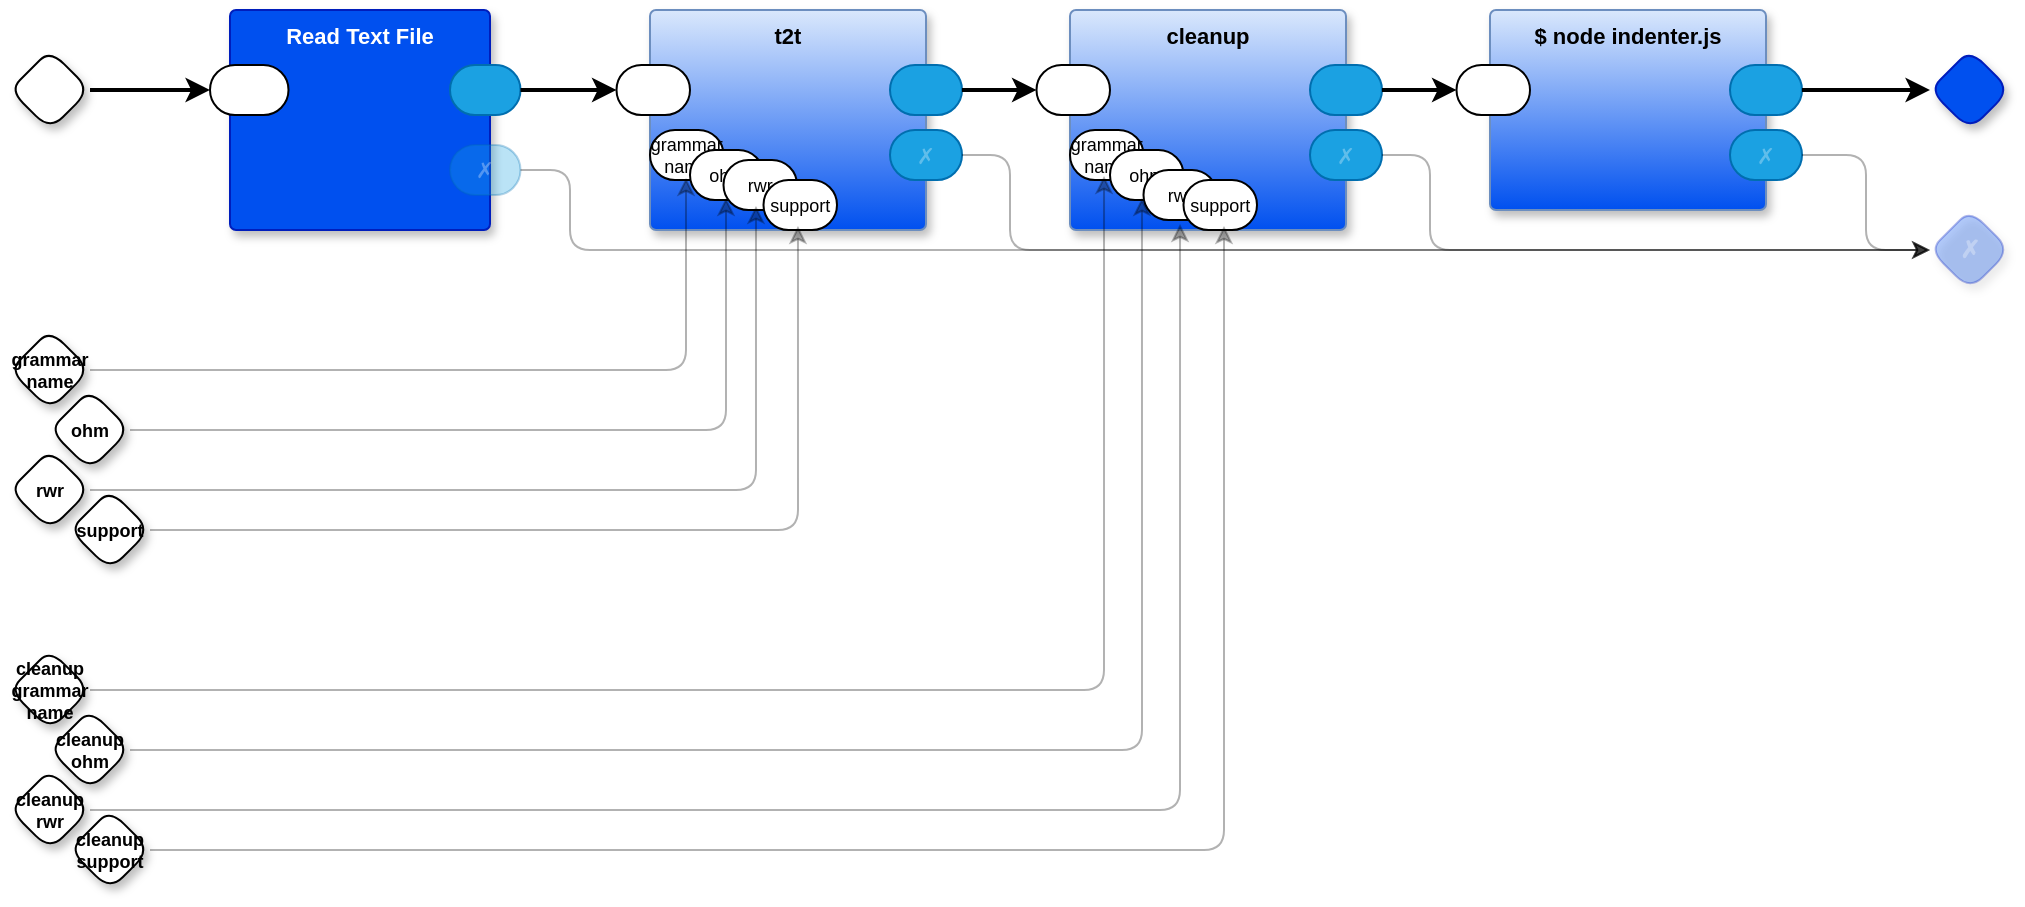 <mxfile version="24.4.0" type="device" pages="3">
  <diagram id="Rfz-nHKzfFXtIfp8jGCo" name="main">
    <mxGraphModel dx="1050" dy="465" grid="1" gridSize="10" guides="1" tooltips="1" connect="1" arrows="1" fold="1" page="1" pageScale="1" pageWidth="850" pageHeight="1100" math="0" shadow="0">
      <root>
        <mxCell id="0" />
        <mxCell id="1" parent="0" />
        <mxCell id="_-YTuwWALcvk040Sg-yM-1" value="t2t" style="rounded=1;whiteSpace=wrap;html=1;container=1;recursiveResize=0;verticalAlign=top;arcSize=6;fontStyle=1;autosize=0;points=[];absoluteArcSize=1;shadow=1;strokeColor=#6c8ebf;fillColor=#dae8fc;fontFamily=Helvetica;fontSize=11;gradientColor=#0050EF;fontColor=default;" parent="1" vertex="1">
          <mxGeometry x="340" y="120" width="138" height="110" as="geometry">
            <mxRectangle x="-98" y="-1230" width="99" height="26" as="alternateBounds" />
          </mxGeometry>
        </mxCell>
        <mxCell id="_-YTuwWALcvk040Sg-yM-2" value="" style="rounded=1;whiteSpace=wrap;html=1;sketch=0;points=[[0,0.5,0,0,0],[1,0.5,0,0,0]];arcSize=50;fontFamily=Helvetica;fontSize=11;fontColor=default;" parent="_-YTuwWALcvk040Sg-yM-1" vertex="1">
          <mxGeometry x="-16.75" y="27.5" width="36.75" height="25" as="geometry" />
        </mxCell>
        <mxCell id="_-YTuwWALcvk040Sg-yM-3" value="" style="rounded=1;whiteSpace=wrap;html=1;sketch=0;points=[[0,0.5,0,0,0],[1,0.5,0,0,0]];fillColor=#1ba1e2;fontColor=#ffffff;strokeColor=#006EAF;arcSize=50;fontFamily=Helvetica;fontSize=11;" parent="_-YTuwWALcvk040Sg-yM-1" vertex="1">
          <mxGeometry x="120" y="27.5" width="36" height="25" as="geometry" />
        </mxCell>
        <mxCell id="_-YTuwWALcvk040Sg-yM-4" value="✗" style="rounded=1;whiteSpace=wrap;html=1;sketch=0;points=[[0,0.5,0,0,0],[1,0.5,0,0,0]];fillColor=#1ba1e2;fontColor=#ffffff;strokeColor=#006EAF;arcSize=50;fontFamily=Helvetica;fontSize=11;textOpacity=30;" parent="_-YTuwWALcvk040Sg-yM-1" vertex="1">
          <mxGeometry x="120" y="60" width="36" height="25" as="geometry" />
        </mxCell>
        <mxCell id="VTmQtG-PegYEg4OVuffs-2" value="grammar&#xa;name" style="rounded=1;sketch=0;points=[[0,0.5,0,0,0],[1,0.5,0,0,0]];arcSize=50;fontFamily=Helvetica;fontSize=9;fontColor=default;" vertex="1" parent="_-YTuwWALcvk040Sg-yM-1">
          <mxGeometry y="60" width="36.75" height="25" as="geometry" />
        </mxCell>
        <mxCell id="LCIWxbHtnL4AgZjA0z7f-9" value="ohm" style="rounded=1;sketch=0;points=[[0,0.5,0,0,0],[1,0.5,0,0,0]];arcSize=50;fontFamily=Helvetica;fontSize=9;fontColor=default;" vertex="1" parent="_-YTuwWALcvk040Sg-yM-1">
          <mxGeometry x="20" y="70" width="36.75" height="25" as="geometry" />
        </mxCell>
        <mxCell id="LCIWxbHtnL4AgZjA0z7f-10" value="rwr" style="rounded=1;sketch=0;points=[[0,0.5,0,0,0],[1,0.5,0,0,0]];arcSize=50;fontFamily=Helvetica;fontSize=9;fontColor=default;" vertex="1" parent="_-YTuwWALcvk040Sg-yM-1">
          <mxGeometry x="36.75" y="75" width="36.75" height="25" as="geometry" />
        </mxCell>
        <mxCell id="VTmQtG-PegYEg4OVuffs-1" value="support" style="rounded=1;sketch=0;points=[[0,0.5,0,0,0],[1,0.5,0,0,0]];arcSize=50;fontFamily=Helvetica;fontSize=9;fontColor=default;" vertex="1" parent="_-YTuwWALcvk040Sg-yM-1">
          <mxGeometry x="56.75" y="85" width="36.75" height="25" as="geometry" />
        </mxCell>
        <mxCell id="_-YTuwWALcvk040Sg-yM-5" value="" style="rhombus;whiteSpace=wrap;html=1;rounded=1;fontStyle=1;glass=0;sketch=0;fontSize=12;points=[[0,0.5,0,0,0],[0.5,0,0,0,0],[0.5,1,0,0,0],[1,0.5,0,0,0]];shadow=1;fontFamily=Helvetica;fontColor=default;" parent="1" vertex="1">
          <mxGeometry x="20" y="140" width="40" height="40" as="geometry" />
        </mxCell>
        <mxCell id="_-YTuwWALcvk040Sg-yM-6" value="" style="rhombus;whiteSpace=wrap;html=1;rounded=1;fontStyle=1;glass=0;sketch=0;fontSize=12;points=[[0,0.5,0,0,0],[0.5,0,0,0,0],[0.5,1,0,0,0],[1,0.5,0,0,0]];shadow=1;fillColor=#0050ef;fontColor=#ffffff;strokeColor=#001DBC;fontFamily=Helvetica;" parent="1" vertex="1">
          <mxGeometry x="980" y="140" width="40" height="40" as="geometry" />
        </mxCell>
        <mxCell id="_-YTuwWALcvk040Sg-yM-7" value="✗" style="rhombus;whiteSpace=wrap;html=1;rounded=1;fillColor=#0050ef;fontColor=#ffffff;strokeColor=#001DBC;fontStyle=1;glass=0;sketch=0;fontSize=12;points=[[0,0.5,0,0,0],[0.5,0,0,0,0],[0.5,1,0,0,0],[1,0.5,0,0,0]];shadow=1;opacity=30;textOpacity=30;" parent="1" vertex="1">
          <mxGeometry x="980" y="220" width="40" height="40" as="geometry" />
        </mxCell>
        <mxCell id="_-YTuwWALcvk040Sg-yM-9" style="edgeStyle=orthogonalEdgeStyle;rounded=1;orthogonalLoop=1;jettySize=auto;html=1;exitX=1;exitY=0.5;exitDx=0;exitDy=0;exitPerimeter=0;entryX=0;entryY=0.5;entryDx=0;entryDy=0;entryPerimeter=0;curved=0;opacity=30;" parent="1" source="_-YTuwWALcvk040Sg-yM-4" target="_-YTuwWALcvk040Sg-yM-7" edge="1">
          <mxGeometry relative="1" as="geometry">
            <Array as="points">
              <mxPoint x="520" y="193" />
              <mxPoint x="520" y="240" />
              <mxPoint x="770" y="240" />
            </Array>
          </mxGeometry>
        </mxCell>
        <mxCell id="VGZLOjveox1qzQNJpgzl-1" value="Read Text File" style="rounded=1;whiteSpace=wrap;html=1;sketch=0;container=1;recursiveResize=0;verticalAlign=top;arcSize=6;fontStyle=1;autosize=0;points=[];absoluteArcSize=1;shadow=1;strokeColor=#001DBC;fillColor=#0050ef;fontColor=#ffffff;fontFamily=Helvetica;fontSize=11;" parent="1" vertex="1">
          <mxGeometry x="130" y="120" width="130" height="110" as="geometry">
            <mxRectangle x="-98" y="-1230" width="99" height="26" as="alternateBounds" />
          </mxGeometry>
        </mxCell>
        <mxCell id="VGZLOjveox1qzQNJpgzl-2" value="" style="rounded=1;whiteSpace=wrap;html=1;sketch=0;points=[[0,0.5,0,0,0],[1,0.5,0,0,0]];arcSize=50;fontFamily=Helvetica;fontSize=11;fontColor=default;" parent="VGZLOjveox1qzQNJpgzl-1" vertex="1">
          <mxGeometry x="-10" y="27.5" width="39.25" height="25" as="geometry" />
        </mxCell>
        <mxCell id="VGZLOjveox1qzQNJpgzl-3" value="" style="rounded=1;whiteSpace=wrap;html=1;sketch=0;points=[[0,0.5,0,0,0],[1,0.5,0,0,0]];fillColor=#1ba1e2;fontColor=#ffffff;strokeColor=#006EAF;arcSize=50;fontFamily=Helvetica;fontSize=11;" parent="VGZLOjveox1qzQNJpgzl-1" vertex="1">
          <mxGeometry x="110" y="27.5" width="35.25" height="25" as="geometry" />
        </mxCell>
        <mxCell id="VGZLOjveox1qzQNJpgzl-4" value="✗" style="rounded=1;whiteSpace=wrap;html=1;sketch=0;points=[[0,0.5,0,0,0],[1,0.5,0,0,0]];fillColor=#1ba1e2;fontColor=#ffffff;strokeColor=#006EAF;arcSize=50;fontFamily=Helvetica;fontSize=11;textOpacity=30;opacity=30;" parent="VGZLOjveox1qzQNJpgzl-1" vertex="1">
          <mxGeometry x="110" y="67.5" width="35.25" height="25" as="geometry" />
        </mxCell>
        <mxCell id="VGZLOjveox1qzQNJpgzl-5" style="edgeStyle=orthogonalEdgeStyle;rounded=0;orthogonalLoop=1;jettySize=auto;html=1;exitX=1;exitY=0.5;exitDx=0;exitDy=0;exitPerimeter=0;entryX=0;entryY=0.5;entryDx=0;entryDy=0;entryPerimeter=0;strokeWidth=2;" parent="1" source="_-YTuwWALcvk040Sg-yM-5" target="VGZLOjveox1qzQNJpgzl-2" edge="1">
          <mxGeometry relative="1" as="geometry" />
        </mxCell>
        <mxCell id="VGZLOjveox1qzQNJpgzl-6" style="edgeStyle=orthogonalEdgeStyle;rounded=0;orthogonalLoop=1;jettySize=auto;html=1;exitX=1;exitY=0.5;exitDx=0;exitDy=0;exitPerimeter=0;strokeWidth=2;" parent="1" source="VGZLOjveox1qzQNJpgzl-3" target="_-YTuwWALcvk040Sg-yM-2" edge="1">
          <mxGeometry relative="1" as="geometry" />
        </mxCell>
        <mxCell id="VGZLOjveox1qzQNJpgzl-7" style="edgeStyle=orthogonalEdgeStyle;rounded=1;orthogonalLoop=1;jettySize=auto;html=1;exitX=1;exitY=0.5;exitDx=0;exitDy=0;exitPerimeter=0;entryX=0;entryY=0.5;entryDx=0;entryDy=0;entryPerimeter=0;curved=0;opacity=30;" parent="1" source="VGZLOjveox1qzQNJpgzl-4" target="_-YTuwWALcvk040Sg-yM-7" edge="1">
          <mxGeometry relative="1" as="geometry">
            <Array as="points">
              <mxPoint x="300" y="200" />
              <mxPoint x="300" y="240" />
            </Array>
          </mxGeometry>
        </mxCell>
        <mxCell id="CZ-6qLe8DsOaRnYPHkps-1" value="cleanup" style="rounded=1;whiteSpace=wrap;html=1;container=1;recursiveResize=0;verticalAlign=top;arcSize=6;fontStyle=1;autosize=0;points=[];absoluteArcSize=1;shadow=1;strokeColor=#6c8ebf;fillColor=#dae8fc;fontFamily=Helvetica;fontSize=11;gradientColor=#0050EF;fontColor=default;" vertex="1" parent="1">
          <mxGeometry x="550" y="120" width="138" height="110" as="geometry">
            <mxRectangle x="-98" y="-1230" width="99" height="26" as="alternateBounds" />
          </mxGeometry>
        </mxCell>
        <mxCell id="CZ-6qLe8DsOaRnYPHkps-2" value="" style="rounded=1;whiteSpace=wrap;html=1;sketch=0;points=[[0,0.5,0,0,0],[1,0.5,0,0,0]];arcSize=50;fontFamily=Helvetica;fontSize=11;fontColor=default;" vertex="1" parent="CZ-6qLe8DsOaRnYPHkps-1">
          <mxGeometry x="-16.75" y="27.5" width="36.75" height="25" as="geometry" />
        </mxCell>
        <mxCell id="CZ-6qLe8DsOaRnYPHkps-3" value="" style="rounded=1;whiteSpace=wrap;html=1;sketch=0;points=[[0,0.5,0,0,0],[1,0.5,0,0,0]];fillColor=#1ba1e2;fontColor=#ffffff;strokeColor=#006EAF;arcSize=50;fontFamily=Helvetica;fontSize=11;" vertex="1" parent="CZ-6qLe8DsOaRnYPHkps-1">
          <mxGeometry x="120" y="27.5" width="36" height="25" as="geometry" />
        </mxCell>
        <mxCell id="CZ-6qLe8DsOaRnYPHkps-4" value="✗" style="rounded=1;whiteSpace=wrap;html=1;sketch=0;points=[[0,0.5,0,0,0],[1,0.5,0,0,0]];fillColor=#1ba1e2;fontColor=#ffffff;strokeColor=#006EAF;arcSize=50;fontFamily=Helvetica;fontSize=11;textOpacity=30;" vertex="1" parent="CZ-6qLe8DsOaRnYPHkps-1">
          <mxGeometry x="120" y="60" width="36" height="25" as="geometry" />
        </mxCell>
        <mxCell id="LCIWxbHtnL4AgZjA0z7f-11" value="grammar&#xa;name" style="rounded=1;sketch=0;points=[[0,0.5,0,0,0],[1,0.5,0,0,0]];arcSize=50;fontFamily=Helvetica;fontSize=9;fontColor=default;" vertex="1" parent="CZ-6qLe8DsOaRnYPHkps-1">
          <mxGeometry y="60" width="36.75" height="25" as="geometry" />
        </mxCell>
        <mxCell id="LCIWxbHtnL4AgZjA0z7f-12" value="ohm" style="rounded=1;sketch=0;points=[[0,0.5,0,0,0],[1,0.5,0,0,0]];arcSize=50;fontFamily=Helvetica;fontSize=9;fontColor=default;" vertex="1" parent="CZ-6qLe8DsOaRnYPHkps-1">
          <mxGeometry x="20" y="70" width="36.75" height="25" as="geometry" />
        </mxCell>
        <mxCell id="VTmQtG-PegYEg4OVuffs-7" value="rwr" style="rounded=1;sketch=0;points=[[0,0.5,0,0,0],[1,0.5,0,0,0]];arcSize=50;fontFamily=Helvetica;fontSize=9;fontColor=default;" vertex="1" parent="CZ-6qLe8DsOaRnYPHkps-1">
          <mxGeometry x="36.75" y="80" width="36.75" height="25" as="geometry" />
        </mxCell>
        <mxCell id="VTmQtG-PegYEg4OVuffs-8" value="support" style="rounded=1;sketch=0;points=[[0,0.5,0,0,0],[1,0.5,0,0,0]];arcSize=50;fontFamily=Helvetica;fontSize=9;fontColor=default;" vertex="1" parent="CZ-6qLe8DsOaRnYPHkps-1">
          <mxGeometry x="56.75" y="85" width="36.75" height="25" as="geometry" />
        </mxCell>
        <mxCell id="CZ-6qLe8DsOaRnYPHkps-5" style="edgeStyle=orthogonalEdgeStyle;rounded=1;orthogonalLoop=1;jettySize=auto;html=1;exitX=1;exitY=0.5;exitDx=0;exitDy=0;exitPerimeter=0;entryX=0;entryY=0.5;entryDx=0;entryDy=0;entryPerimeter=0;curved=0;opacity=30;" edge="1" parent="1" source="CZ-6qLe8DsOaRnYPHkps-4" target="_-YTuwWALcvk040Sg-yM-7">
          <mxGeometry relative="1" as="geometry">
            <Array as="points">
              <mxPoint x="730" y="193" />
              <mxPoint x="730" y="240" />
            </Array>
          </mxGeometry>
        </mxCell>
        <mxCell id="CZ-6qLe8DsOaRnYPHkps-7" style="edgeStyle=orthogonalEdgeStyle;rounded=0;orthogonalLoop=1;jettySize=auto;html=1;exitX=1;exitY=0.5;exitDx=0;exitDy=0;exitPerimeter=0;strokeWidth=2;" edge="1" parent="1" source="_-YTuwWALcvk040Sg-yM-3" target="CZ-6qLe8DsOaRnYPHkps-2">
          <mxGeometry relative="1" as="geometry" />
        </mxCell>
        <mxCell id="LCIWxbHtnL4AgZjA0z7f-1" value="$ node indenter.js" style="rounded=1;whiteSpace=wrap;html=1;container=1;recursiveResize=0;verticalAlign=top;arcSize=6;fontStyle=1;autosize=0;points=[];absoluteArcSize=1;shadow=1;strokeColor=#6c8ebf;fillColor=#dae8fc;fontFamily=Helvetica;fontSize=11;gradientColor=#0050EF;fontColor=default;" vertex="1" parent="1">
          <mxGeometry x="760" y="120" width="138" height="100" as="geometry">
            <mxRectangle x="-98" y="-1230" width="99" height="26" as="alternateBounds" />
          </mxGeometry>
        </mxCell>
        <mxCell id="LCIWxbHtnL4AgZjA0z7f-2" value="" style="rounded=1;whiteSpace=wrap;html=1;sketch=0;points=[[0,0.5,0,0,0],[1,0.5,0,0,0]];arcSize=50;fontFamily=Helvetica;fontSize=11;fontColor=default;" vertex="1" parent="LCIWxbHtnL4AgZjA0z7f-1">
          <mxGeometry x="-16.75" y="27.5" width="36.75" height="25" as="geometry" />
        </mxCell>
        <mxCell id="LCIWxbHtnL4AgZjA0z7f-3" value="" style="rounded=1;whiteSpace=wrap;html=1;sketch=0;points=[[0,0.5,0,0,0],[1,0.5,0,0,0]];fillColor=#1ba1e2;fontColor=#ffffff;strokeColor=#006EAF;arcSize=50;fontFamily=Helvetica;fontSize=11;" vertex="1" parent="LCIWxbHtnL4AgZjA0z7f-1">
          <mxGeometry x="120" y="27.5" width="36" height="25" as="geometry" />
        </mxCell>
        <mxCell id="LCIWxbHtnL4AgZjA0z7f-4" value="✗" style="rounded=1;whiteSpace=wrap;html=1;sketch=0;points=[[0,0.5,0,0,0],[1,0.5,0,0,0]];fillColor=#1ba1e2;fontColor=#ffffff;strokeColor=#006EAF;arcSize=50;fontFamily=Helvetica;fontSize=11;textOpacity=30;" vertex="1" parent="LCIWxbHtnL4AgZjA0z7f-1">
          <mxGeometry x="120" y="60" width="36" height="25" as="geometry" />
        </mxCell>
        <mxCell id="LCIWxbHtnL4AgZjA0z7f-6" style="edgeStyle=orthogonalEdgeStyle;rounded=0;orthogonalLoop=1;jettySize=auto;html=1;exitX=1;exitY=0.5;exitDx=0;exitDy=0;exitPerimeter=0;strokeWidth=2;" edge="1" parent="1" source="LCIWxbHtnL4AgZjA0z7f-3" target="_-YTuwWALcvk040Sg-yM-6">
          <mxGeometry relative="1" as="geometry" />
        </mxCell>
        <mxCell id="LCIWxbHtnL4AgZjA0z7f-7" style="edgeStyle=orthogonalEdgeStyle;rounded=1;orthogonalLoop=1;jettySize=auto;html=1;entryX=0;entryY=0.5;entryDx=0;entryDy=0;entryPerimeter=0;curved=0;opacity=30;" edge="1" parent="1" source="LCIWxbHtnL4AgZjA0z7f-4" target="_-YTuwWALcvk040Sg-yM-7">
          <mxGeometry relative="1" as="geometry" />
        </mxCell>
        <mxCell id="LCIWxbHtnL4AgZjA0z7f-8" style="edgeStyle=orthogonalEdgeStyle;rounded=0;orthogonalLoop=1;jettySize=auto;html=1;exitX=1;exitY=0.5;exitDx=0;exitDy=0;exitPerimeter=0;entryX=0;entryY=0.5;entryDx=0;entryDy=0;entryPerimeter=0;strokeWidth=2;" edge="1" parent="1" source="CZ-6qLe8DsOaRnYPHkps-3" target="LCIWxbHtnL4AgZjA0z7f-2">
          <mxGeometry relative="1" as="geometry" />
        </mxCell>
        <mxCell id="LCIWxbHtnL4AgZjA0z7f-13" value="grammar&#xa;name" style="rhombus;rounded=1;fontStyle=1;glass=0;sketch=0;fontSize=9;points=[[0,0.5,0,0,0],[0.5,0,0,0,0],[0.5,1,0,0,0],[1,0.5,0,0,0]];shadow=1;fontFamily=Helvetica;fontColor=default;" vertex="1" parent="1">
          <mxGeometry x="20" y="280" width="40" height="40" as="geometry" />
        </mxCell>
        <mxCell id="LCIWxbHtnL4AgZjA0z7f-14" value="ohm" style="rhombus;rounded=1;fontStyle=1;glass=0;sketch=0;fontSize=9;points=[[0,0.5,0,0,0],[0.5,0,0,0,0],[0.5,1,0,0,0],[1,0.5,0,0,0]];shadow=1;fontFamily=Helvetica;fontColor=default;" vertex="1" parent="1">
          <mxGeometry x="40" y="310" width="40" height="40" as="geometry" />
        </mxCell>
        <mxCell id="LCIWxbHtnL4AgZjA0z7f-17" style="edgeStyle=orthogonalEdgeStyle;rounded=1;orthogonalLoop=1;jettySize=auto;html=1;exitX=1;exitY=0.5;exitDx=0;exitDy=0;exitPerimeter=0;entryX=0.49;entryY=0.96;entryDx=0;entryDy=0;entryPerimeter=0;curved=0;opacity=30;" edge="1" parent="1" source="LCIWxbHtnL4AgZjA0z7f-13" target="VTmQtG-PegYEg4OVuffs-2">
          <mxGeometry relative="1" as="geometry" />
        </mxCell>
        <mxCell id="LCIWxbHtnL4AgZjA0z7f-18" style="edgeStyle=orthogonalEdgeStyle;rounded=1;orthogonalLoop=1;jettySize=auto;html=1;exitX=1;exitY=0.5;exitDx=0;exitDy=0;exitPerimeter=0;entryX=0.49;entryY=0.96;entryDx=0;entryDy=0;entryPerimeter=0;curved=0;opacity=30;" edge="1" parent="1" source="LCIWxbHtnL4AgZjA0z7f-14" target="LCIWxbHtnL4AgZjA0z7f-9">
          <mxGeometry relative="1" as="geometry" />
        </mxCell>
        <mxCell id="VTmQtG-PegYEg4OVuffs-3" value="rwr" style="rhombus;rounded=1;fontStyle=1;glass=0;sketch=0;fontSize=9;points=[[0,0.5,0,0,0],[0.5,0,0,0,0],[0.5,1,0,0,0],[1,0.5,0,0,0]];shadow=1;fontFamily=Helvetica;fontColor=default;" vertex="1" parent="1">
          <mxGeometry x="20" y="340" width="40" height="40" as="geometry" />
        </mxCell>
        <mxCell id="VTmQtG-PegYEg4OVuffs-4" value="support" style="rhombus;rounded=1;fontStyle=1;glass=0;sketch=0;fontSize=9;points=[[0,0.5,0,0,0],[0.5,0,0,0,0],[0.5,1,0,0,0],[1,0.5,0,0,0]];shadow=1;fontFamily=Helvetica;fontColor=default;" vertex="1" parent="1">
          <mxGeometry x="50" y="360" width="40" height="40" as="geometry" />
        </mxCell>
        <mxCell id="VTmQtG-PegYEg4OVuffs-5" style="edgeStyle=orthogonalEdgeStyle;rounded=1;orthogonalLoop=1;jettySize=auto;html=1;exitX=1;exitY=0.5;exitDx=0;exitDy=0;exitPerimeter=0;entryX=0.442;entryY=0.92;entryDx=0;entryDy=0;entryPerimeter=0;curved=0;opacity=30;" edge="1" parent="1" source="VTmQtG-PegYEg4OVuffs-3" target="LCIWxbHtnL4AgZjA0z7f-10">
          <mxGeometry relative="1" as="geometry" />
        </mxCell>
        <mxCell id="VTmQtG-PegYEg4OVuffs-6" style="edgeStyle=orthogonalEdgeStyle;rounded=1;orthogonalLoop=1;jettySize=auto;html=1;exitX=1;exitY=0.5;exitDx=0;exitDy=0;exitPerimeter=0;entryX=0.469;entryY=0.92;entryDx=0;entryDy=0;entryPerimeter=0;curved=0;opacity=30;" edge="1" parent="1" source="VTmQtG-PegYEg4OVuffs-4" target="VTmQtG-PegYEg4OVuffs-1">
          <mxGeometry relative="1" as="geometry" />
        </mxCell>
        <mxCell id="VTmQtG-PegYEg4OVuffs-9" value="cleanup&#xa;grammar&#xa;name" style="rhombus;rounded=1;fontStyle=1;glass=0;sketch=0;fontSize=9;points=[[0,0.5,0,0,0],[0.5,0,0,0,0],[0.5,1,0,0,0],[1,0.5,0,0,0]];shadow=1;fontFamily=Helvetica;fontColor=default;" vertex="1" parent="1">
          <mxGeometry x="20" y="440" width="40" height="40" as="geometry" />
        </mxCell>
        <mxCell id="VTmQtG-PegYEg4OVuffs-10" value="cleanup&#xa;ohm" style="rhombus;rounded=1;fontStyle=1;glass=0;sketch=0;fontSize=9;points=[[0,0.5,0,0,0],[0.5,0,0,0,0],[0.5,1,0,0,0],[1,0.5,0,0,0]];shadow=1;fontFamily=Helvetica;fontColor=default;" vertex="1" parent="1">
          <mxGeometry x="40" y="470" width="40" height="40" as="geometry" />
        </mxCell>
        <mxCell id="VTmQtG-PegYEg4OVuffs-11" value="cleanup&#xa;rwr" style="rhombus;rounded=1;fontStyle=1;glass=0;sketch=0;fontSize=9;points=[[0,0.5,0,0,0],[0.5,0,0,0,0],[0.5,1,0,0,0],[1,0.5,0,0,0]];shadow=1;fontFamily=Helvetica;fontColor=default;" vertex="1" parent="1">
          <mxGeometry x="20" y="500" width="40" height="40" as="geometry" />
        </mxCell>
        <mxCell id="VTmQtG-PegYEg4OVuffs-12" value="cleanup&#xa;support" style="rhombus;rounded=1;fontStyle=1;glass=0;sketch=0;fontSize=9;points=[[0,0.5,0,0,0],[0.5,0,0,0,0],[0.5,1,0,0,0],[1,0.5,0,0,0]];shadow=1;fontFamily=Helvetica;fontColor=default;" vertex="1" parent="1">
          <mxGeometry x="50" y="520" width="40" height="40" as="geometry" />
        </mxCell>
        <mxCell id="VTmQtG-PegYEg4OVuffs-13" style="edgeStyle=orthogonalEdgeStyle;rounded=1;orthogonalLoop=1;jettySize=auto;html=1;exitX=1;exitY=0.5;exitDx=0;exitDy=0;exitPerimeter=0;entryX=0.463;entryY=0.92;entryDx=0;entryDy=0;entryPerimeter=0;curved=0;opacity=30;" edge="1" parent="1" source="VTmQtG-PegYEg4OVuffs-9" target="LCIWxbHtnL4AgZjA0z7f-11">
          <mxGeometry relative="1" as="geometry" />
        </mxCell>
        <mxCell id="VTmQtG-PegYEg4OVuffs-14" style="edgeStyle=orthogonalEdgeStyle;curved=0;rounded=1;orthogonalLoop=1;jettySize=auto;html=1;exitX=1;exitY=0.5;exitDx=0;exitDy=0;exitPerimeter=0;entryX=0.435;entryY=0.96;entryDx=0;entryDy=0;entryPerimeter=0;opacity=30;strokeColor=default;align=center;verticalAlign=middle;fontFamily=Helvetica;fontSize=11;fontColor=default;labelBackgroundColor=default;endArrow=classic;" edge="1" parent="1" source="VTmQtG-PegYEg4OVuffs-10" target="LCIWxbHtnL4AgZjA0z7f-12">
          <mxGeometry relative="1" as="geometry" />
        </mxCell>
        <mxCell id="VTmQtG-PegYEg4OVuffs-15" style="edgeStyle=orthogonalEdgeStyle;curved=0;rounded=1;orthogonalLoop=1;jettySize=auto;html=1;exitX=1;exitY=0.5;exitDx=0;exitDy=0;exitPerimeter=0;entryX=0.497;entryY=1.08;entryDx=0;entryDy=0;entryPerimeter=0;opacity=30;strokeColor=default;align=center;verticalAlign=middle;fontFamily=Helvetica;fontSize=11;fontColor=default;labelBackgroundColor=default;endArrow=classic;" edge="1" parent="1" source="VTmQtG-PegYEg4OVuffs-11" target="VTmQtG-PegYEg4OVuffs-7">
          <mxGeometry relative="1" as="geometry" />
        </mxCell>
        <mxCell id="VTmQtG-PegYEg4OVuffs-16" style="edgeStyle=orthogonalEdgeStyle;curved=0;rounded=1;orthogonalLoop=1;jettySize=auto;html=1;exitX=1;exitY=0.5;exitDx=0;exitDy=0;exitPerimeter=0;entryX=0.551;entryY=0.92;entryDx=0;entryDy=0;entryPerimeter=0;opacity=30;strokeColor=default;align=center;verticalAlign=middle;fontFamily=Helvetica;fontSize=11;fontColor=default;labelBackgroundColor=default;endArrow=classic;" edge="1" parent="1" source="VTmQtG-PegYEg4OVuffs-12" target="VTmQtG-PegYEg4OVuffs-8">
          <mxGeometry relative="1" as="geometry" />
        </mxCell>
      </root>
    </mxGraphModel>
  </diagram>
  <diagram name="t2t" id="IVkmqNRIPyn7o2C7Jiq4">
    <mxGraphModel dx="1050" dy="465" grid="1" gridSize="10" guides="1" tooltips="1" connect="1" arrows="1" fold="1" page="1" pageScale="1" pageWidth="850" pageHeight="1100" math="0" shadow="0">
      <root>
        <mxCell id="0" />
        <mxCell id="1" parent="0" />
        <mxCell id="CzOqulaSszRgKVcybotP-1" value="Transpile" style="rounded=1;whiteSpace=wrap;sketch=0;container=1;recursiveResize=0;verticalAlign=top;arcSize=6;fontStyle=1;autosize=0;points=[];absoluteArcSize=1;shadow=1;strokeColor=#001DBC;fillColor=#0050ef;fontColor=#ffffff;fontFamily=Helvetica;fontSize=11;" parent="1" vertex="1">
          <mxGeometry x="490" y="50" width="130" height="210" as="geometry">
            <mxRectangle x="-98" y="-1230" width="99" height="26" as="alternateBounds" />
          </mxGeometry>
        </mxCell>
        <mxCell id="CzOqulaSszRgKVcybotP-2" value="ohmfn" style="rounded=1;whiteSpace=wrap;sketch=0;points=[[0,0.5,0,0,0],[1,0.5,0,0,0]];arcSize=50;fontFamily=Helvetica;fontSize=11;fontColor=default;fontStyle=0" parent="CzOqulaSszRgKVcybotP-1" vertex="1">
          <mxGeometry x="-17" y="57.5" width="66" height="25" as="geometry" />
        </mxCell>
        <mxCell id="CzOqulaSszRgKVcybotP-3" value="" style="rounded=1;whiteSpace=wrap;sketch=0;points=[[0,0.5,0,0,0],[1,0.5,0,0,0]];fillColor=#1ba1e2;fontColor=#ffffff;strokeColor=#006EAF;arcSize=50;fontFamily=Helvetica;fontSize=11;" parent="CzOqulaSszRgKVcybotP-1" vertex="1">
          <mxGeometry x="100" y="27.5" width="35.25" height="25" as="geometry" />
        </mxCell>
        <mxCell id="CzOqulaSszRgKVcybotP-4" value="✗" style="rounded=1;whiteSpace=wrap;sketch=0;points=[[0,0.5,0,0,0],[1,0.5,0,0,0]];fillColor=#1ba1e2;fontColor=#ffffff;strokeColor=#006EAF;arcSize=50;fontFamily=Helvetica;fontSize=11;textOpacity=30;" parent="CzOqulaSszRgKVcybotP-1" vertex="1">
          <mxGeometry x="100" y="67.5" width="35.25" height="25" as="geometry" />
        </mxCell>
        <mxCell id="CzOqulaSszRgKVcybotP-5" value="rwrfn" style="rounded=1;whiteSpace=wrap;sketch=0;points=[[0,0.5,0,0,0],[1,0.5,0,0,0]];arcSize=50;fontFamily=Helvetica;fontSize=11;fontColor=default;" parent="CzOqulaSszRgKVcybotP-1" vertex="1">
          <mxGeometry x="-17" y="92.5" width="66" height="25" as="geometry" />
        </mxCell>
        <mxCell id="CzOqulaSszRgKVcybotP-6" value="input" style="rounded=1;whiteSpace=wrap;sketch=0;points=[[0,0.5,0,0,0],[1,0.5,0,0,0]];arcSize=50;fontFamily=Helvetica;fontSize=11;fontColor=default;" parent="CzOqulaSszRgKVcybotP-1" vertex="1">
          <mxGeometry x="-17" y="167.5" width="66" height="25" as="geometry" />
        </mxCell>
        <mxCell id="CzOqulaSszRgKVcybotP-7" value="grammar name" style="rounded=1;whiteSpace=wrap;sketch=0;points=[[0,0.5,0,0,0],[1,0.5,0,0,0]];arcSize=50;fontFamily=Helvetica;fontSize=11;fontColor=default;" parent="CzOqulaSszRgKVcybotP-1" vertex="1">
          <mxGeometry x="-16" y="27.5" width="66" height="25" as="geometry" />
        </mxCell>
        <mxCell id="CzOqulaSszRgKVcybotP-8" value="rwrsupportfn" style="rounded=1;whiteSpace=wrap;sketch=0;points=[[0,0.5,0,0,0],[1,0.5,0,0,0]];arcSize=50;fontFamily=Helvetica;fontSize=11;fontColor=default;" parent="CzOqulaSszRgKVcybotP-1" vertex="1">
          <mxGeometry x="-17" y="127.5" width="66" height="25" as="geometry" />
        </mxCell>
        <mxCell id="CzOqulaSszRgKVcybotP-9" value="" style="edgeStyle=orthogonalEdgeStyle;shape=connector;rounded=1;jumpStyle=arc;orthogonalLoop=1;jettySize=auto;exitX=1;exitY=0.5;exitDx=0;exitDy=0;exitPerimeter=0;entryX=0;entryY=0.5;entryDx=0;entryDy=0;entryPerimeter=0;labelBackgroundColor=default;strokeColor=#666666;strokeWidth=2;fontFamily=Helvetica;fontSize=11;fontColor=default;endArrow=classic;fillColor=#f5f5f5;opacity=90;" parent="1" source="CzOqulaSszRgKVcybotP-3" target="CzOqulaSszRgKVcybotP-28" edge="1">
          <mxGeometry relative="1" as="geometry">
            <mxPoint x="740" y="90" as="targetPoint" />
          </mxGeometry>
        </mxCell>
        <mxCell id="CzOqulaSszRgKVcybotP-10" value="" style="edgeStyle=orthogonalEdgeStyle;shape=connector;rounded=1;jumpStyle=arc;orthogonalLoop=1;jettySize=auto;exitX=1;exitY=0.5;exitDx=0;exitDy=0;exitPerimeter=0;entryX=0;entryY=0.5;entryDx=0;entryDy=0;entryPerimeter=0;labelBackgroundColor=default;strokeColor=#666666;strokeWidth=1;fontFamily=Helvetica;fontSize=11;fontColor=default;endArrow=classic;fillColor=#f5f5f5;opacity=90;" parent="1" source="CzOqulaSszRgKVcybotP-4" target="CzOqulaSszRgKVcybotP-29" edge="1">
          <mxGeometry relative="1" as="geometry">
            <mxPoint x="740" y="270" as="targetPoint" />
          </mxGeometry>
        </mxCell>
        <mxCell id="CzOqulaSszRgKVcybotP-27" value="" style="rhombus;rounded=1;fontStyle=1;glass=0;sketch=0;fontSize=12;points=[[0,0.5,0,0,0],[0.5,0,0,0,0],[0.5,1,0,0,0],[1,0.5,0,0,0]];shadow=1;fontFamily=Helvetica;fontColor=default;labelBackgroundColor=none;" parent="1" vertex="1">
          <mxGeometry x="50" y="210" width="40" height="40" as="geometry" />
        </mxCell>
        <mxCell id="CzOqulaSszRgKVcybotP-28" value="" style="rhombus;whiteSpace=wrap;rounded=1;fontStyle=1;glass=0;sketch=0;fontSize=12;points=[[0,0.5,0,0,0],[0.5,0,0,0,0],[0.5,1,0,0,0],[1,0.5,0,0,0]];shadow=1;fillColor=#0050ef;fontColor=#ffffff;strokeColor=#001DBC;fontFamily=Helvetica;labelBackgroundColor=none;" parent="1" vertex="1">
          <mxGeometry x="710" y="70" width="40" height="40" as="geometry" />
        </mxCell>
        <mxCell id="CzOqulaSszRgKVcybotP-29" value="✗" style="rhombus;whiteSpace=wrap;rounded=1;fillColor=#0050ef;fontColor=#ffffff;strokeColor=#001DBC;fontStyle=1;glass=0;sketch=0;fontSize=12;points=[[0,0.5,0,0,0],[0.5,0,0,0,0],[0.5,1,0,0,0],[1,0.5,0,0,0]];shadow=1;opacity=30;textOpacity=30;labelBackgroundColor=none;" parent="1" vertex="1">
          <mxGeometry x="710" y="230" width="40" height="40" as="geometry" />
        </mxCell>
        <mxCell id="CzOqulaSszRgKVcybotP-30" value="" style="edgeStyle=orthogonalEdgeStyle;rounded=1;orthogonalLoop=1;jettySize=auto;exitX=1;exitY=0.5;exitDx=0;exitDy=0;exitPerimeter=0;entryX=0;entryY=0.5;entryDx=0;entryDy=0;entryPerimeter=0;curved=0;opacity=30;" parent="1" source="9dssIITWPkYs-hs0q4vN-1" target="CzOqulaSszRgKVcybotP-7" edge="1">
          <mxGeometry relative="1" as="geometry">
            <Array as="points" />
            <mxPoint x="200" y="90" as="targetPoint" />
          </mxGeometry>
        </mxCell>
        <mxCell id="CzOqulaSszRgKVcybotP-31" value="" style="edgeStyle=orthogonalEdgeStyle;curved=0;rounded=1;orthogonalLoop=1;jettySize=auto;exitX=1;exitY=0.5;exitDx=0;exitDy=0;exitPerimeter=0;entryX=0;entryY=0.5;entryDx=0;entryDy=0;entryPerimeter=0;opacity=30;strokeColor=default;align=center;verticalAlign=middle;fontFamily=Helvetica;fontSize=11;fontColor=default;labelBackgroundColor=default;endArrow=classic;" parent="1" source="9dssIITWPkYs-hs0q4vN-2" target="CzOqulaSszRgKVcybotP-2" edge="1">
          <mxGeometry relative="1" as="geometry">
            <mxPoint x="190" y="120" as="targetPoint" />
          </mxGeometry>
        </mxCell>
        <mxCell id="CzOqulaSszRgKVcybotP-32" value="" style="edgeStyle=orthogonalEdgeStyle;curved=0;rounded=1;orthogonalLoop=1;jettySize=auto;exitX=1;exitY=0.5;exitDx=0;exitDy=0;exitPerimeter=0;entryX=0;entryY=0.5;entryDx=0;entryDy=0;entryPerimeter=0;opacity=30;strokeColor=default;align=center;verticalAlign=middle;fontFamily=Helvetica;fontSize=11;fontColor=default;labelBackgroundColor=default;endArrow=classic;" parent="1" source="9dssIITWPkYs-hs0q4vN-3" target="CzOqulaSszRgKVcybotP-5" edge="1">
          <mxGeometry relative="1" as="geometry">
            <mxPoint x="190" y="155" as="targetPoint" />
          </mxGeometry>
        </mxCell>
        <mxCell id="CzOqulaSszRgKVcybotP-33" value="" style="edgeStyle=orthogonalEdgeStyle;curved=0;rounded=1;orthogonalLoop=1;jettySize=auto;exitX=1;exitY=0.5;exitDx=0;exitDy=0;exitPerimeter=0;entryX=0;entryY=0.5;entryDx=0;entryDy=0;entryPerimeter=0;opacity=30;strokeColor=default;align=center;verticalAlign=middle;fontFamily=Helvetica;fontSize=11;fontColor=default;labelBackgroundColor=default;endArrow=classic;" parent="1" source="9dssIITWPkYs-hs0q4vN-4" target="CzOqulaSszRgKVcybotP-8" edge="1">
          <mxGeometry relative="1" as="geometry">
            <mxPoint x="190" y="190" as="targetPoint" />
          </mxGeometry>
        </mxCell>
        <mxCell id="CzOqulaSszRgKVcybotP-34" value="" style="edgeStyle=orthogonalEdgeStyle;curved=0;rounded=1;orthogonalLoop=1;jettySize=auto;exitX=1;exitY=0.5;exitDx=0;exitDy=0;exitPerimeter=0;entryX=0;entryY=0.5;entryDx=0;entryDy=0;entryPerimeter=0;strokeColor=default;align=center;verticalAlign=middle;fontFamily=Helvetica;fontSize=11;fontColor=default;labelBackgroundColor=default;endArrow=classic;strokeWidth=2;" parent="1" source="CzOqulaSszRgKVcybotP-27" target="CzOqulaSszRgKVcybotP-6" edge="1">
          <mxGeometry relative="1" as="geometry" />
        </mxCell>
        <mxCell id="9dssIITWPkYs-hs0q4vN-1" value="grammar&#xa;name" style="rhombus;rounded=1;fontStyle=1;glass=0;sketch=0;fontSize=9;points=[[0,0.5,0,0,0],[0.5,0,0,0,0],[0.5,1,0,0,0],[1,0.5,0,0,0]];shadow=1;fontFamily=Helvetica;fontColor=default;" vertex="1" parent="1">
          <mxGeometry x="40" y="70" width="40" height="40" as="geometry" />
        </mxCell>
        <mxCell id="9dssIITWPkYs-hs0q4vN-2" value="ohm" style="rhombus;rounded=1;fontStyle=1;glass=0;sketch=0;fontSize=9;points=[[0,0.5,0,0,0],[0.5,0,0,0,0],[0.5,1,0,0,0],[1,0.5,0,0,0]];shadow=1;fontFamily=Helvetica;fontColor=default;" vertex="1" parent="1">
          <mxGeometry x="60" y="100" width="40" height="40" as="geometry" />
        </mxCell>
        <mxCell id="9dssIITWPkYs-hs0q4vN-3" value="rwr" style="rhombus;rounded=1;fontStyle=1;glass=0;sketch=0;fontSize=9;points=[[0,0.5,0,0,0],[0.5,0,0,0,0],[0.5,1,0,0,0],[1,0.5,0,0,0]];shadow=1;fontFamily=Helvetica;fontColor=default;" vertex="1" parent="1">
          <mxGeometry x="40" y="135" width="40" height="40" as="geometry" />
        </mxCell>
        <mxCell id="9dssIITWPkYs-hs0q4vN-4" value="support" style="rhombus;rounded=1;fontStyle=1;glass=0;sketch=0;fontSize=9;points=[[0,0.5,0,0,0],[0.5,0,0,0,0],[0.5,1,0,0,0],[1,0.5,0,0,0]];shadow=1;fontFamily=Helvetica;fontColor=default;" vertex="1" parent="1">
          <mxGeometry x="70" y="170" width="40" height="40" as="geometry" />
        </mxCell>
      </root>
    </mxGraphModel>
  </diagram>
  <diagram name="cleanup" id="W4aU5AKxmPe1wWKakY5R">
    <mxGraphModel dx="1050" dy="465" grid="1" gridSize="10" guides="1" tooltips="1" connect="1" arrows="1" fold="1" page="1" pageScale="1" pageWidth="850" pageHeight="1100" math="0" shadow="0">
      <root>
        <mxCell id="6kUW-ZGmVaL8FlIzqozr-0" />
        <mxCell id="6kUW-ZGmVaL8FlIzqozr-1" parent="6kUW-ZGmVaL8FlIzqozr-0" />
        <mxCell id="6kUW-ZGmVaL8FlIzqozr-2" value="Transpile" style="rounded=1;whiteSpace=wrap;sketch=0;container=1;recursiveResize=0;verticalAlign=top;arcSize=6;fontStyle=1;autosize=0;points=[];absoluteArcSize=1;shadow=1;strokeColor=#001DBC;fillColor=#0050ef;fontColor=#ffffff;fontFamily=Helvetica;fontSize=11;" vertex="1" parent="6kUW-ZGmVaL8FlIzqozr-1">
          <mxGeometry x="490" y="50" width="130" height="210" as="geometry">
            <mxRectangle x="-98" y="-1230" width="99" height="26" as="alternateBounds" />
          </mxGeometry>
        </mxCell>
        <mxCell id="6kUW-ZGmVaL8FlIzqozr-3" value="ohmfn" style="rounded=1;sketch=0;points=[[0,0.5,0,0,0],[1,0.5,0,0,0]];arcSize=50;fontFamily=Helvetica;fontSize=11;fontColor=default;fontStyle=0" vertex="1" parent="6kUW-ZGmVaL8FlIzqozr-2">
          <mxGeometry x="-17" y="57.5" width="66" height="25" as="geometry" />
        </mxCell>
        <mxCell id="6kUW-ZGmVaL8FlIzqozr-4" value="" style="rounded=1;whiteSpace=wrap;sketch=0;points=[[0,0.5,0,0,0],[1,0.5,0,0,0]];fillColor=#1ba1e2;fontColor=#ffffff;strokeColor=#006EAF;arcSize=50;fontFamily=Helvetica;fontSize=11;" vertex="1" parent="6kUW-ZGmVaL8FlIzqozr-2">
          <mxGeometry x="100" y="27.5" width="35.25" height="25" as="geometry" />
        </mxCell>
        <mxCell id="6kUW-ZGmVaL8FlIzqozr-5" value="✗" style="rounded=1;whiteSpace=wrap;sketch=0;points=[[0,0.5,0,0,0],[1,0.5,0,0,0]];fillColor=#1ba1e2;fontColor=#ffffff;strokeColor=#006EAF;arcSize=50;fontFamily=Helvetica;fontSize=11;textOpacity=30;" vertex="1" parent="6kUW-ZGmVaL8FlIzqozr-2">
          <mxGeometry x="100" y="67.5" width="35.25" height="25" as="geometry" />
        </mxCell>
        <mxCell id="6kUW-ZGmVaL8FlIzqozr-6" value="rwrfn" style="rounded=1;sketch=0;points=[[0,0.5,0,0,0],[1,0.5,0,0,0]];arcSize=50;fontFamily=Helvetica;fontSize=11;fontColor=default;" vertex="1" parent="6kUW-ZGmVaL8FlIzqozr-2">
          <mxGeometry x="-17" y="92.5" width="66" height="25" as="geometry" />
        </mxCell>
        <mxCell id="6kUW-ZGmVaL8FlIzqozr-7" value="input" style="rounded=1;sketch=0;points=[[0,0.5,0,0,0],[1,0.5,0,0,0]];arcSize=50;fontFamily=Helvetica;fontSize=11;fontColor=default;" vertex="1" parent="6kUW-ZGmVaL8FlIzqozr-2">
          <mxGeometry x="-17" y="167.5" width="66" height="25" as="geometry" />
        </mxCell>
        <mxCell id="6kUW-ZGmVaL8FlIzqozr-8" value="grammar name" style="rounded=1;sketch=0;points=[[0,0.5,0,0,0],[1,0.5,0,0,0]];arcSize=50;fontFamily=Helvetica;fontSize=11;fontColor=default;" vertex="1" parent="6kUW-ZGmVaL8FlIzqozr-2">
          <mxGeometry x="-16" y="27.5" width="66" height="25" as="geometry" />
        </mxCell>
        <mxCell id="6kUW-ZGmVaL8FlIzqozr-9" value="rwrsupportfn" style="rounded=1;sketch=0;points=[[0,0.5,0,0,0],[1,0.5,0,0,0]];arcSize=50;fontFamily=Helvetica;fontSize=11;fontColor=default;" vertex="1" parent="6kUW-ZGmVaL8FlIzqozr-2">
          <mxGeometry x="-17" y="127.5" width="66" height="25" as="geometry" />
        </mxCell>
        <mxCell id="6kUW-ZGmVaL8FlIzqozr-10" value="" style="edgeStyle=orthogonalEdgeStyle;shape=connector;rounded=1;jumpStyle=arc;orthogonalLoop=1;jettySize=auto;exitX=1;exitY=0.5;exitDx=0;exitDy=0;exitPerimeter=0;entryX=0;entryY=0.5;entryDx=0;entryDy=0;entryPerimeter=0;labelBackgroundColor=default;strokeColor=#666666;strokeWidth=2;fontFamily=Helvetica;fontSize=11;fontColor=default;endArrow=classic;fillColor=#f5f5f5;opacity=90;" edge="1" parent="6kUW-ZGmVaL8FlIzqozr-1" source="6kUW-ZGmVaL8FlIzqozr-4" target="6kUW-ZGmVaL8FlIzqozr-29">
          <mxGeometry relative="1" as="geometry">
            <mxPoint x="740" y="90" as="targetPoint" />
          </mxGeometry>
        </mxCell>
        <mxCell id="6kUW-ZGmVaL8FlIzqozr-11" value="" style="edgeStyle=orthogonalEdgeStyle;shape=connector;rounded=1;jumpStyle=arc;orthogonalLoop=1;jettySize=auto;exitX=1;exitY=0.5;exitDx=0;exitDy=0;exitPerimeter=0;entryX=0;entryY=0.5;entryDx=0;entryDy=0;entryPerimeter=0;labelBackgroundColor=default;strokeColor=#666666;strokeWidth=1;fontFamily=Helvetica;fontSize=11;fontColor=default;endArrow=classic;fillColor=#f5f5f5;opacity=90;" edge="1" parent="6kUW-ZGmVaL8FlIzqozr-1" source="6kUW-ZGmVaL8FlIzqozr-5" target="6kUW-ZGmVaL8FlIzqozr-30">
          <mxGeometry relative="1" as="geometry">
            <mxPoint x="740" y="270" as="targetPoint" />
          </mxGeometry>
        </mxCell>
        <mxCell id="6kUW-ZGmVaL8FlIzqozr-28" value="" style="rhombus;rounded=1;fontStyle=1;glass=0;sketch=0;fontSize=12;points=[[0,0.5,0,0,0],[0.5,0,0,0,0],[0.5,1,0,0,0],[1,0.5,0,0,0]];shadow=1;fontFamily=Helvetica;fontColor=default;labelBackgroundColor=none;" vertex="1" parent="6kUW-ZGmVaL8FlIzqozr-1">
          <mxGeometry x="50" y="210" width="40" height="40" as="geometry" />
        </mxCell>
        <mxCell id="6kUW-ZGmVaL8FlIzqozr-29" value="" style="rhombus;whiteSpace=wrap;rounded=1;fontStyle=1;glass=0;sketch=0;fontSize=12;points=[[0,0.5,0,0,0],[0.5,0,0,0,0],[0.5,1,0,0,0],[1,0.5,0,0,0]];shadow=1;fillColor=#0050ef;fontColor=#ffffff;strokeColor=#001DBC;fontFamily=Helvetica;labelBackgroundColor=none;" vertex="1" parent="6kUW-ZGmVaL8FlIzqozr-1">
          <mxGeometry x="710" y="70" width="40" height="40" as="geometry" />
        </mxCell>
        <mxCell id="6kUW-ZGmVaL8FlIzqozr-30" value="✗" style="rhombus;whiteSpace=wrap;rounded=1;fillColor=#0050ef;fontColor=#ffffff;strokeColor=#001DBC;fontStyle=1;glass=0;sketch=0;fontSize=12;points=[[0,0.5,0,0,0],[0.5,0,0,0,0],[0.5,1,0,0,0],[1,0.5,0,0,0]];shadow=1;opacity=30;textOpacity=30;labelBackgroundColor=none;" vertex="1" parent="6kUW-ZGmVaL8FlIzqozr-1">
          <mxGeometry x="710" y="230" width="40" height="40" as="geometry" />
        </mxCell>
        <mxCell id="6kUW-ZGmVaL8FlIzqozr-35" value="" style="edgeStyle=orthogonalEdgeStyle;curved=0;rounded=1;orthogonalLoop=1;jettySize=auto;exitX=1;exitY=0.5;exitDx=0;exitDy=0;exitPerimeter=0;entryX=0;entryY=0.5;entryDx=0;entryDy=0;entryPerimeter=0;strokeColor=default;align=center;verticalAlign=middle;fontFamily=Helvetica;fontSize=11;fontColor=default;labelBackgroundColor=default;endArrow=classic;strokeWidth=2;" edge="1" parent="6kUW-ZGmVaL8FlIzqozr-1" source="6kUW-ZGmVaL8FlIzqozr-28" target="6kUW-ZGmVaL8FlIzqozr-7">
          <mxGeometry relative="1" as="geometry" />
        </mxCell>
        <mxCell id="CfDMn0CenpQfHb-m8xI_-0" value="grammar&#xa;name" style="rhombus;rounded=1;fontStyle=1;glass=0;sketch=0;fontSize=9;points=[[0,0.5,0,0,0],[0.5,0,0,0,0],[0.5,1,0,0,0],[1,0.5,0,0,0]];shadow=1;fontFamily=Helvetica;fontColor=default;" vertex="1" parent="6kUW-ZGmVaL8FlIzqozr-1">
          <mxGeometry x="50" y="70" width="40" height="40" as="geometry" />
        </mxCell>
        <mxCell id="CfDMn0CenpQfHb-m8xI_-5" style="edgeStyle=orthogonalEdgeStyle;curved=0;rounded=1;orthogonalLoop=1;jettySize=auto;html=1;exitX=1;exitY=0.5;exitDx=0;exitDy=0;exitPerimeter=0;opacity=30;strokeColor=default;align=center;verticalAlign=middle;fontFamily=Helvetica;fontSize=11;fontColor=default;labelBackgroundColor=default;endArrow=classic;" edge="1" parent="6kUW-ZGmVaL8FlIzqozr-1" source="CfDMn0CenpQfHb-m8xI_-1" target="6kUW-ZGmVaL8FlIzqozr-3">
          <mxGeometry relative="1" as="geometry" />
        </mxCell>
        <mxCell id="CfDMn0CenpQfHb-m8xI_-1" value="ohm" style="rhombus;rounded=1;fontStyle=1;glass=0;sketch=0;fontSize=9;points=[[0,0.5,0,0,0],[0.5,0,0,0,0],[0.5,1,0,0,0],[1,0.5,0,0,0]];shadow=1;fontFamily=Helvetica;fontColor=default;" vertex="1" parent="6kUW-ZGmVaL8FlIzqozr-1">
          <mxGeometry x="70" y="100" width="40" height="40" as="geometry" />
        </mxCell>
        <mxCell id="CfDMn0CenpQfHb-m8xI_-2" value="rwr" style="rhombus;rounded=1;fontStyle=1;glass=0;sketch=0;fontSize=9;points=[[0,0.5,0,0,0],[0.5,0,0,0,0],[0.5,1,0,0,0],[1,0.5,0,0,0]];shadow=1;fontFamily=Helvetica;fontColor=default;" vertex="1" parent="6kUW-ZGmVaL8FlIzqozr-1">
          <mxGeometry x="50" y="135" width="40" height="40" as="geometry" />
        </mxCell>
        <mxCell id="CfDMn0CenpQfHb-m8xI_-3" value="support" style="rhombus;rounded=1;fontStyle=1;glass=0;sketch=0;fontSize=9;points=[[0,0.5,0,0,0],[0.5,0,0,0,0],[0.5,1,0,0,0],[1,0.5,0,0,0]];shadow=1;fontFamily=Helvetica;fontColor=default;" vertex="1" parent="6kUW-ZGmVaL8FlIzqozr-1">
          <mxGeometry x="80" y="170" width="40" height="40" as="geometry" />
        </mxCell>
        <mxCell id="CfDMn0CenpQfHb-m8xI_-4" style="edgeStyle=orthogonalEdgeStyle;curved=0;rounded=1;orthogonalLoop=1;jettySize=auto;html=1;exitX=1;exitY=0.5;exitDx=0;exitDy=0;exitPerimeter=0;entryX=0;entryY=0.5;entryDx=0;entryDy=0;entryPerimeter=0;opacity=30;strokeColor=default;align=center;verticalAlign=middle;fontFamily=Helvetica;fontSize=11;fontColor=default;labelBackgroundColor=default;endArrow=classic;" edge="1" parent="6kUW-ZGmVaL8FlIzqozr-1" source="CfDMn0CenpQfHb-m8xI_-0" target="6kUW-ZGmVaL8FlIzqozr-8">
          <mxGeometry relative="1" as="geometry" />
        </mxCell>
        <mxCell id="CfDMn0CenpQfHb-m8xI_-6" style="edgeStyle=orthogonalEdgeStyle;curved=0;rounded=1;orthogonalLoop=1;jettySize=auto;html=1;exitX=1;exitY=0.5;exitDx=0;exitDy=0;exitPerimeter=0;entryX=0;entryY=0.5;entryDx=0;entryDy=0;entryPerimeter=0;opacity=30;strokeColor=default;align=center;verticalAlign=middle;fontFamily=Helvetica;fontSize=11;fontColor=default;labelBackgroundColor=default;endArrow=classic;" edge="1" parent="6kUW-ZGmVaL8FlIzqozr-1" source="CfDMn0CenpQfHb-m8xI_-2" target="6kUW-ZGmVaL8FlIzqozr-6">
          <mxGeometry relative="1" as="geometry" />
        </mxCell>
        <mxCell id="CfDMn0CenpQfHb-m8xI_-7" style="edgeStyle=orthogonalEdgeStyle;curved=0;rounded=1;orthogonalLoop=1;jettySize=auto;html=1;exitX=1;exitY=0.5;exitDx=0;exitDy=0;exitPerimeter=0;entryX=0;entryY=0.5;entryDx=0;entryDy=0;entryPerimeter=0;opacity=30;strokeColor=default;align=center;verticalAlign=middle;fontFamily=Helvetica;fontSize=11;fontColor=default;labelBackgroundColor=default;endArrow=classic;" edge="1" parent="6kUW-ZGmVaL8FlIzqozr-1" source="CfDMn0CenpQfHb-m8xI_-3" target="6kUW-ZGmVaL8FlIzqozr-9">
          <mxGeometry relative="1" as="geometry" />
        </mxCell>
      </root>
    </mxGraphModel>
  </diagram>
</mxfile>
